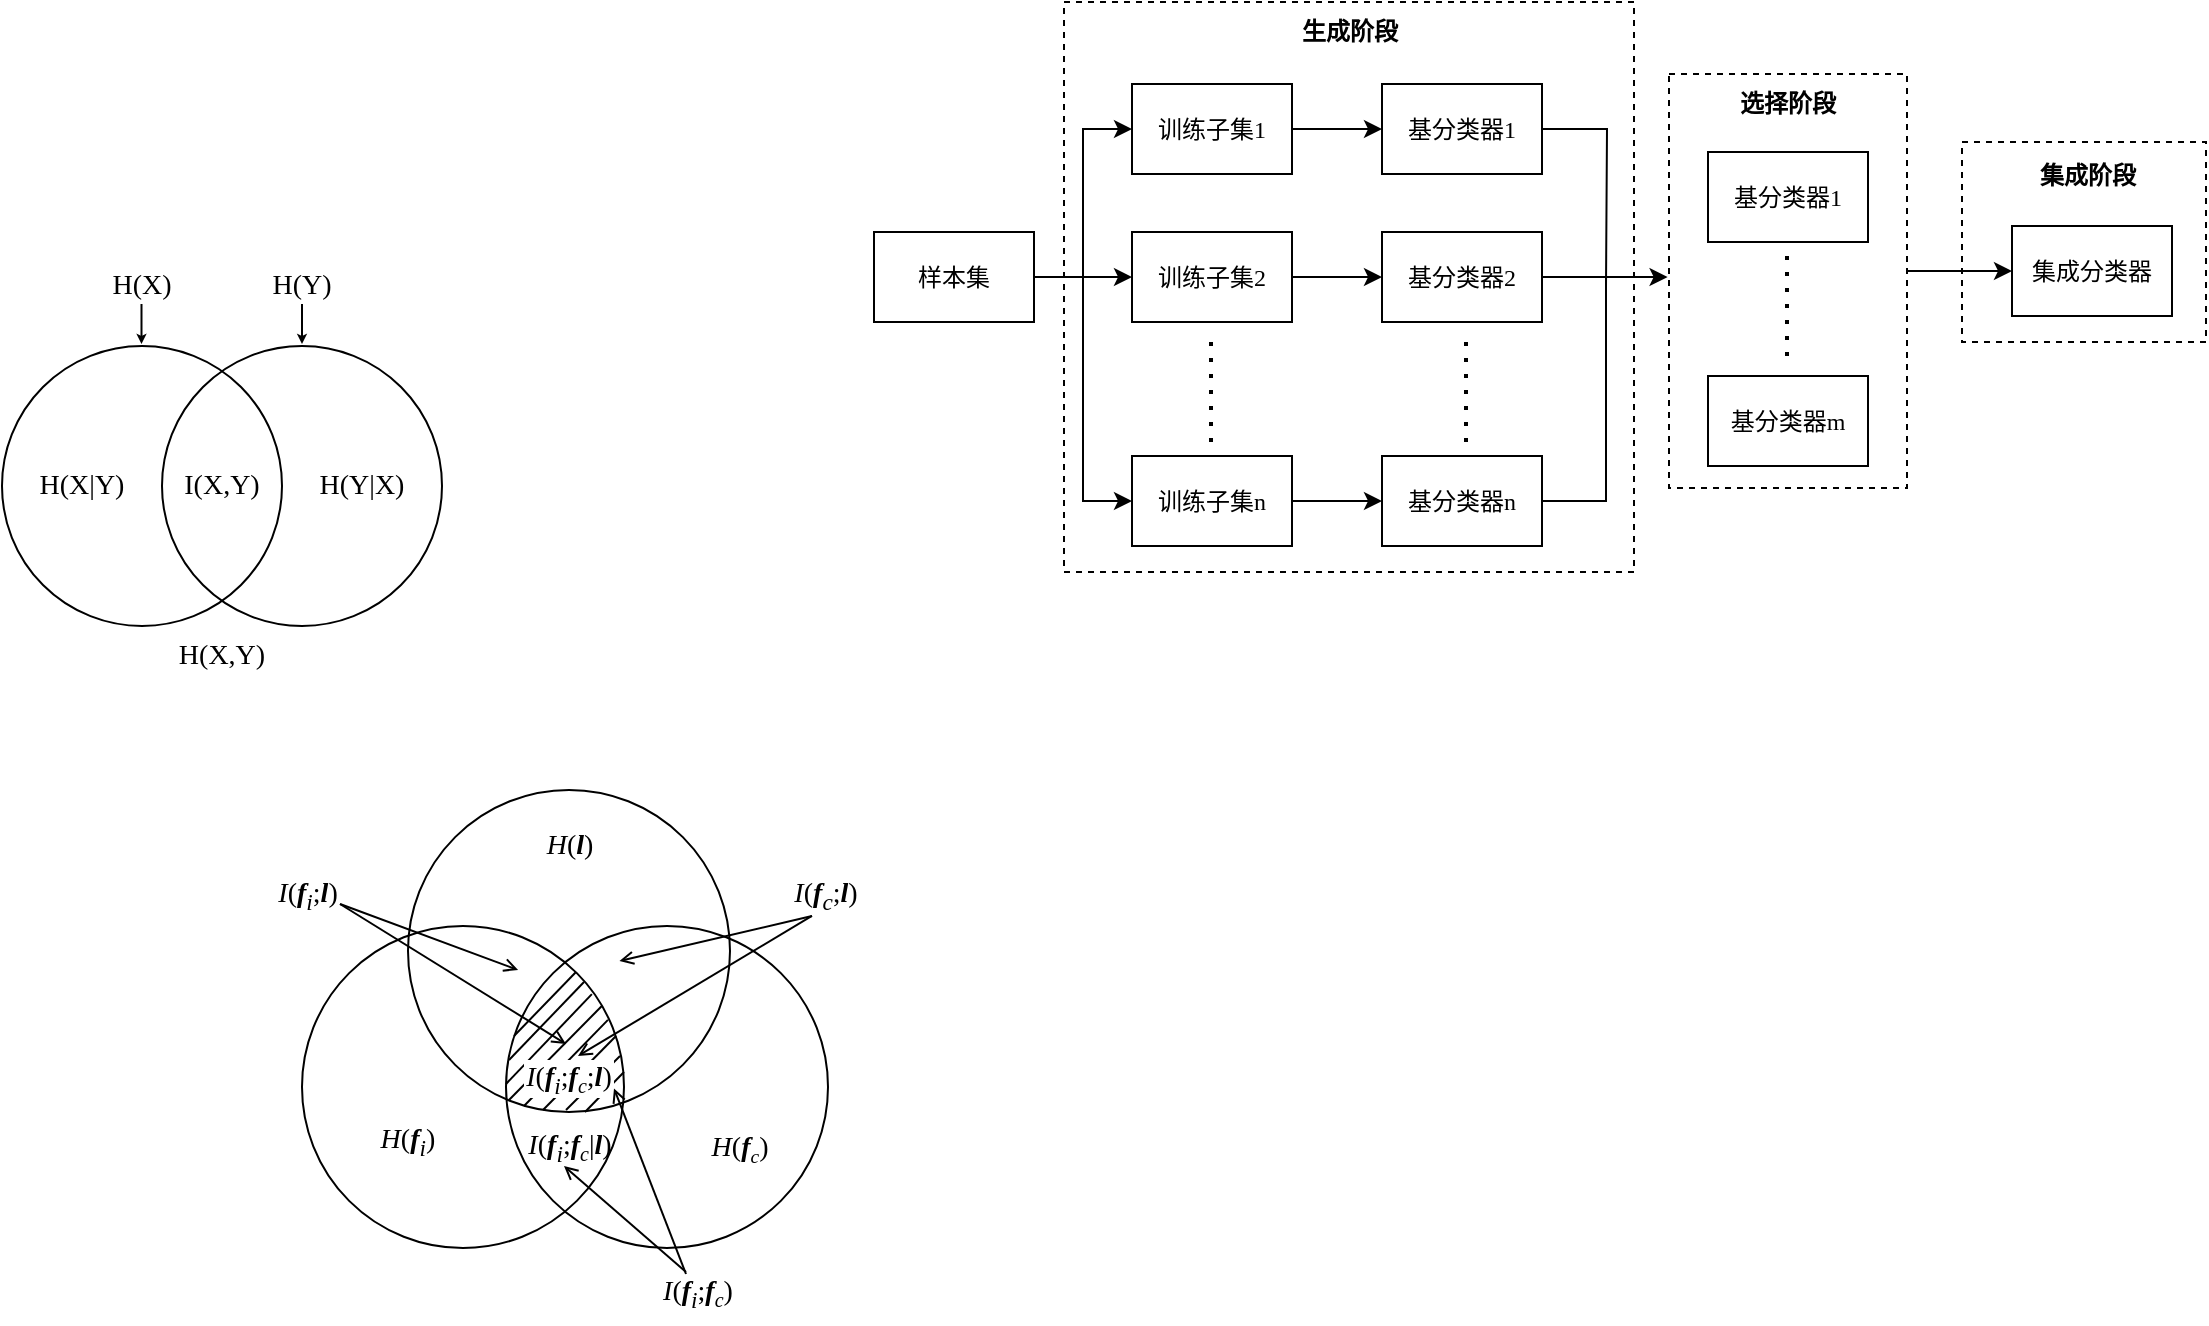 <mxfile version="16.4.8" type="github">
  <diagram id="7g9A9BgDdWMdeKxBjJu2" name="Page-1">
    <mxGraphModel dx="644" dy="445" grid="0" gridSize="10" guides="1" tooltips="1" connect="1" arrows="1" fold="1" page="0" pageScale="1" pageWidth="827" pageHeight="1169" math="0" shadow="0">
      <root>
        <mxCell id="0" />
        <mxCell id="1" parent="0" />
        <mxCell id="N56L63oEPhQaYUCGJgF1-35" value="" style="rounded=0;whiteSpace=wrap;html=1;fontFamily=Times New Roman;fontSize=12;dashed=1;" parent="1" vertex="1">
          <mxGeometry x="1100" y="108" width="122" height="100" as="geometry" />
        </mxCell>
        <mxCell id="N56L63oEPhQaYUCGJgF1-30" value="" style="rounded=0;whiteSpace=wrap;html=1;fontFamily=Times New Roman;fontSize=12;dashed=1;" parent="1" vertex="1">
          <mxGeometry x="651" y="38" width="285" height="285" as="geometry" />
        </mxCell>
        <mxCell id="N56L63oEPhQaYUCGJgF1-26" style="edgeStyle=orthogonalEdgeStyle;rounded=0;orthogonalLoop=1;jettySize=auto;html=1;entryX=0;entryY=0.5;entryDx=0;entryDy=0;fontFamily=Times New Roman;fontSize=12;" parent="1" source="N56L63oEPhQaYUCGJgF1-21" target="N56L63oEPhQaYUCGJgF1-12" edge="1">
          <mxGeometry relative="1" as="geometry">
            <Array as="points">
              <mxPoint x="1099" y="173" />
            </Array>
          </mxGeometry>
        </mxCell>
        <mxCell id="N56L63oEPhQaYUCGJgF1-21" value="" style="rounded=0;whiteSpace=wrap;html=1;fontFamily=Times New Roman;fontSize=12;dashed=1;" parent="1" vertex="1">
          <mxGeometry x="953.5" y="74" width="119" height="207" as="geometry" />
        </mxCell>
        <mxCell id="q_akoje34D1d-9LimHqc-17" value="" style="ellipse;whiteSpace=wrap;html=1;aspect=fixed;fillColor=none;" parent="1" vertex="1">
          <mxGeometry x="372" y="500" width="161" height="161" as="geometry" />
        </mxCell>
        <mxCell id="q_akoje34D1d-9LimHqc-16" value="" style="ellipse;whiteSpace=wrap;html=1;aspect=fixed;fillColor=none;" parent="1" vertex="1">
          <mxGeometry x="270" y="500" width="161" height="161" as="geometry" />
        </mxCell>
        <mxCell id="CO4AnY2mDWHyrc1pkmms-1" value="" style="ellipse;whiteSpace=wrap;html=1;aspect=fixed;fillColor=none;" parent="1" vertex="1">
          <mxGeometry x="120" y="210" width="140" height="140" as="geometry" />
        </mxCell>
        <mxCell id="CO4AnY2mDWHyrc1pkmms-3" value="" style="ellipse;whiteSpace=wrap;html=1;aspect=fixed;fillColor=none;" parent="1" vertex="1">
          <mxGeometry x="200" y="210" width="140" height="140" as="geometry" />
        </mxCell>
        <mxCell id="CO4AnY2mDWHyrc1pkmms-4" value="&lt;font face=&quot;Times New Roman&quot; style=&quot;font-size: 14px&quot;&gt;H(X|Y)&lt;/font&gt;" style="text;html=1;strokeColor=none;fillColor=none;align=center;verticalAlign=middle;whiteSpace=wrap;rounded=0;" parent="1" vertex="1">
          <mxGeometry x="130" y="265" width="60" height="30" as="geometry" />
        </mxCell>
        <mxCell id="CO4AnY2mDWHyrc1pkmms-5" value="&lt;font face=&quot;Times New Roman&quot; style=&quot;font-size: 14px&quot;&gt;I(X,Y)&lt;/font&gt;" style="text;html=1;strokeColor=none;fillColor=none;align=center;verticalAlign=middle;whiteSpace=wrap;rounded=0;" parent="1" vertex="1">
          <mxGeometry x="200" y="265" width="60" height="30" as="geometry" />
        </mxCell>
        <mxCell id="CO4AnY2mDWHyrc1pkmms-7" value="&lt;font face=&quot;Times New Roman&quot; style=&quot;font-size: 14px&quot;&gt;H(X)&lt;/font&gt;" style="text;html=1;strokeColor=none;fillColor=none;align=center;verticalAlign=middle;whiteSpace=wrap;rounded=0;" parent="1" vertex="1">
          <mxGeometry x="160" y="165" width="60" height="30" as="geometry" />
        </mxCell>
        <mxCell id="CO4AnY2mDWHyrc1pkmms-6" value="&lt;font face=&quot;Times New Roman&quot; style=&quot;font-size: 14px&quot;&gt;H(Y|X)&lt;/font&gt;" style="text;html=1;strokeColor=none;fillColor=none;align=center;verticalAlign=middle;whiteSpace=wrap;rounded=0;" parent="1" vertex="1">
          <mxGeometry x="270" y="265" width="60" height="30" as="geometry" />
        </mxCell>
        <mxCell id="CO4AnY2mDWHyrc1pkmms-8" value="&lt;font face=&quot;Times New Roman&quot; style=&quot;font-size: 14px&quot;&gt;H(Y)&lt;/font&gt;" style="text;html=1;strokeColor=none;fillColor=none;align=center;verticalAlign=middle;whiteSpace=wrap;rounded=0;" parent="1" vertex="1">
          <mxGeometry x="240" y="165" width="60" height="30" as="geometry" />
        </mxCell>
        <mxCell id="CO4AnY2mDWHyrc1pkmms-9" value="&lt;font face=&quot;Times New Roman&quot; style=&quot;font-size: 14px&quot;&gt;H(X,Y)&lt;/font&gt;" style="text;html=1;strokeColor=none;fillColor=none;align=center;verticalAlign=middle;whiteSpace=wrap;rounded=0;" parent="1" vertex="1">
          <mxGeometry x="200" y="350" width="60" height="30" as="geometry" />
        </mxCell>
        <mxCell id="CO4AnY2mDWHyrc1pkmms-11" value="" style="endArrow=classic;html=1;rounded=0;fontFamily=Times New Roman;fontSize=14;endSize=2;startSize=2;jumpSize=0;" parent="1" edge="1">
          <mxGeometry width="50" height="50" relative="1" as="geometry">
            <mxPoint x="189.75" y="189" as="sourcePoint" />
            <mxPoint x="189.75" y="209" as="targetPoint" />
            <Array as="points">
              <mxPoint x="189.75" y="209" />
            </Array>
          </mxGeometry>
        </mxCell>
        <mxCell id="q_akoje34D1d-9LimHqc-1" value="" style="ellipse;whiteSpace=wrap;html=1;aspect=fixed;fillColor=none;" parent="1" vertex="1">
          <mxGeometry x="323" y="432" width="161" height="161" as="geometry" />
        </mxCell>
        <mxCell id="CO4AnY2mDWHyrc1pkmms-12" value="" style="endArrow=classic;html=1;rounded=0;fontFamily=Times New Roman;fontSize=14;endSize=2;startSize=2;jumpSize=0;" parent="1" edge="1">
          <mxGeometry width="50" height="50" relative="1" as="geometry">
            <mxPoint x="270" y="189" as="sourcePoint" />
            <mxPoint x="270" y="209" as="targetPoint" />
            <Array as="points">
              <mxPoint x="270" y="209" />
            </Array>
          </mxGeometry>
        </mxCell>
        <mxCell id="q_akoje34D1d-9LimHqc-6" value="&lt;font face=&quot;Times New Roman&quot; style=&quot;font-size: 14px&quot;&gt;&lt;i&gt;H&lt;/i&gt;(&lt;b style=&quot;font-style: italic&quot;&gt;l&lt;/b&gt;)&lt;/font&gt;" style="text;html=1;strokeColor=none;fillColor=none;align=center;verticalAlign=middle;whiteSpace=wrap;rounded=0;" parent="1" vertex="1">
          <mxGeometry x="373.5" y="445" width="60" height="30" as="geometry" />
        </mxCell>
        <mxCell id="q_akoje34D1d-9LimHqc-7" value="&lt;font face=&quot;Times New Roman&quot; style=&quot;font-size: 14px&quot;&gt;&lt;i&gt;H&lt;/i&gt;(&lt;b style=&quot;font-style: italic&quot;&gt;f&lt;/b&gt;&lt;sub style=&quot;font-style: italic&quot;&gt;i&lt;/sub&gt;)&lt;/font&gt;" style="text;html=1;strokeColor=none;fillColor=none;align=center;verticalAlign=middle;whiteSpace=wrap;rounded=0;" parent="1" vertex="1">
          <mxGeometry x="293" y="593" width="60" height="30" as="geometry" />
        </mxCell>
        <mxCell id="q_akoje34D1d-9LimHqc-9" value="&lt;font face=&quot;Times New Roman&quot;&gt;&lt;span style=&quot;font-size: 14px&quot;&gt;&lt;i&gt;H&lt;/i&gt;(&lt;/span&gt;&lt;span style=&quot;font-style: italic ; font-weight: bold ; font-size: 14px&quot;&gt;f&lt;/span&gt;&lt;span style=&quot;font-style: italic ; font-size: 11.667px&quot;&gt;&lt;sub&gt;c&lt;/sub&gt;&lt;/span&gt;&lt;span style=&quot;font-size: 14px&quot;&gt;)&lt;/span&gt;&lt;/font&gt;" style="text;html=1;strokeColor=none;fillColor=none;align=center;verticalAlign=middle;whiteSpace=wrap;rounded=0;" parent="1" vertex="1">
          <mxGeometry x="459" y="596" width="60" height="30" as="geometry" />
        </mxCell>
        <mxCell id="q_akoje34D1d-9LimHqc-11" value="&lt;font face=&quot;Times New Roman&quot; style=&quot;font-size: 14px&quot;&gt;&lt;i&gt;I&lt;/i&gt;(&lt;b style=&quot;font-style: italic&quot;&gt;f&lt;/b&gt;&lt;sub style=&quot;font-style: italic&quot;&gt;i&lt;/sub&gt;;&lt;i style=&quot;font-weight: bold&quot;&gt;l&lt;/i&gt;)&lt;/font&gt;" style="text;html=1;strokeColor=none;fillColor=none;align=center;verticalAlign=middle;whiteSpace=wrap;rounded=0;" parent="1" vertex="1">
          <mxGeometry x="243" y="470" width="60" height="30" as="geometry" />
        </mxCell>
        <mxCell id="q_akoje34D1d-9LimHqc-12" value="&lt;font face=&quot;Times New Roman&quot; style=&quot;font-size: 14px&quot;&gt;&lt;i&gt;I&lt;/i&gt;(&lt;b style=&quot;font-style: italic&quot;&gt;f&lt;/b&gt;&lt;sub style=&quot;font-style: italic&quot;&gt;c&lt;/sub&gt;;&lt;i style=&quot;font-weight: bold&quot;&gt;l&lt;/i&gt;)&lt;/font&gt;" style="text;html=1;strokeColor=none;fillColor=none;align=center;verticalAlign=middle;whiteSpace=wrap;rounded=0;" parent="1" vertex="1">
          <mxGeometry x="502" y="470" width="60" height="30" as="geometry" />
        </mxCell>
        <mxCell id="q_akoje34D1d-9LimHqc-13" value="&lt;font face=&quot;Times New Roman&quot; style=&quot;font-size: 14px&quot;&gt;&lt;i&gt;I&lt;/i&gt;(&lt;b style=&quot;font-style: italic&quot;&gt;f&lt;/b&gt;&lt;sub style=&quot;font-style: italic&quot;&gt;i&lt;/sub&gt;;&lt;/font&gt;&lt;b style=&quot;font-family: &amp;#34;times new roman&amp;#34; ; font-size: 14px ; font-style: italic&quot;&gt;f&lt;/b&gt;&lt;sub style=&quot;font-family: &amp;#34;times new roman&amp;#34; ; font-style: italic&quot;&gt;c&lt;/sub&gt;&lt;font face=&quot;Times New Roman&quot; style=&quot;font-size: 14px&quot;&gt;)&lt;/font&gt;" style="text;html=1;strokeColor=none;fillColor=none;align=center;verticalAlign=middle;whiteSpace=wrap;rounded=0;" parent="1" vertex="1">
          <mxGeometry x="438" y="669" width="60" height="30" as="geometry" />
        </mxCell>
        <mxCell id="q_akoje34D1d-9LimHqc-15" value="&lt;font face=&quot;Times New Roman&quot; style=&quot;font-size: 14px&quot;&gt;&lt;i&gt;I&lt;/i&gt;(&lt;b style=&quot;font-style: italic&quot;&gt;f&lt;/b&gt;&lt;sub style=&quot;font-style: italic&quot;&gt;i&lt;/sub&gt;;&lt;/font&gt;&lt;b style=&quot;font-family: &amp;#34;times new roman&amp;#34; ; font-size: 14px ; font-style: italic&quot;&gt;f&lt;/b&gt;&lt;sub style=&quot;font-family: &amp;#34;times new roman&amp;#34; ; font-style: italic&quot;&gt;c&lt;/sub&gt;&lt;span style=&quot;font-family: &amp;#34;times new roman&amp;#34; ; font-size: 14px&quot;&gt;|&lt;/span&gt;&lt;i style=&quot;font-family: &amp;#34;times new roman&amp;#34; ; font-size: 14px ; font-weight: bold&quot;&gt;l&lt;/i&gt;&lt;font face=&quot;Times New Roman&quot; style=&quot;font-size: 14px&quot;&gt;)&lt;/font&gt;" style="text;html=1;strokeColor=none;fillColor=none;align=center;verticalAlign=middle;whiteSpace=wrap;rounded=0;" parent="1" vertex="1">
          <mxGeometry x="364.5" y="596" width="78" height="30" as="geometry" />
        </mxCell>
        <mxCell id="q_akoje34D1d-9LimHqc-21" value="" style="endArrow=none;html=1;rounded=0;sketch=0;hachureGap=4;fontFamily=Architects Daughter;fontSource=https%3A%2F%2Ffonts.googleapis.com%2Fcss%3Ffamily%3DArchitects%2BDaughter;fontSize=16;startSize=14;endSize=14;sourcePerimeterSpacing=8;targetPerimeterSpacing=8;curved=1;" parent="1" edge="1">
          <mxGeometry width="50" height="50" relative="1" as="geometry">
            <mxPoint x="376" y="555" as="sourcePoint" />
            <mxPoint x="407" y="523" as="targetPoint" />
          </mxGeometry>
        </mxCell>
        <mxCell id="q_akoje34D1d-9LimHqc-22" value="" style="endArrow=none;html=1;rounded=0;sketch=0;hachureGap=4;fontFamily=Architects Daughter;fontSource=https%3A%2F%2Ffonts.googleapis.com%2Fcss%3Ffamily%3DArchitects%2BDaughter;fontSize=16;startSize=14;endSize=14;sourcePerimeterSpacing=8;targetPerimeterSpacing=8;curved=1;" parent="1" edge="1">
          <mxGeometry width="50" height="50" relative="1" as="geometry">
            <mxPoint x="373.5" y="567" as="sourcePoint" />
            <mxPoint x="411" y="528" as="targetPoint" />
          </mxGeometry>
        </mxCell>
        <mxCell id="q_akoje34D1d-9LimHqc-23" value="" style="endArrow=none;html=1;rounded=0;sketch=0;hachureGap=4;fontFamily=Architects Daughter;fontSource=https%3A%2F%2Ffonts.googleapis.com%2Fcss%3Ffamily%3DArchitects%2BDaughter;fontSize=16;startSize=14;endSize=14;sourcePerimeterSpacing=8;targetPerimeterSpacing=8;curved=1;entryX=0.571;entryY=0.634;entryDx=0;entryDy=0;entryPerimeter=0;" parent="1" target="q_akoje34D1d-9LimHqc-1" edge="1">
          <mxGeometry width="50" height="50" relative="1" as="geometry">
            <mxPoint x="372" y="579" as="sourcePoint" />
            <mxPoint x="403" y="547.0" as="targetPoint" />
          </mxGeometry>
        </mxCell>
        <mxCell id="q_akoje34D1d-9LimHqc-24" value="" style="endArrow=none;html=1;rounded=0;sketch=0;hachureGap=4;fontFamily=Architects Daughter;fontSource=https%3A%2F%2Ffonts.googleapis.com%2Fcss%3Ffamily%3DArchitects%2BDaughter;fontSize=16;startSize=14;endSize=14;sourcePerimeterSpacing=8;targetPerimeterSpacing=8;curved=1;entryX=0.602;entryY=0.677;entryDx=0;entryDy=0;entryPerimeter=0;" parent="1" edge="1">
          <mxGeometry width="50" height="50" relative="1" as="geometry">
            <mxPoint x="373.5" y="587" as="sourcePoint" />
            <mxPoint x="419.922" y="539.997" as="targetPoint" />
          </mxGeometry>
        </mxCell>
        <mxCell id="q_akoje34D1d-9LimHqc-25" value="" style="endArrow=none;html=1;rounded=0;sketch=0;hachureGap=4;fontFamily=Architects Daughter;fontSource=https%3A%2F%2Ffonts.googleapis.com%2Fcss%3Ffamily%3DArchitects%2BDaughter;fontSize=16;startSize=14;endSize=14;sourcePerimeterSpacing=8;targetPerimeterSpacing=8;curved=1;entryX=0.621;entryY=0.714;entryDx=0;entryDy=0;entryPerimeter=0;" parent="1" target="q_akoje34D1d-9LimHqc-1" edge="1">
          <mxGeometry width="50" height="50" relative="1" as="geometry">
            <mxPoint x="381" y="590" as="sourcePoint" />
            <mxPoint x="412" y="558.0" as="targetPoint" />
          </mxGeometry>
        </mxCell>
        <mxCell id="q_akoje34D1d-9LimHqc-26" value="" style="endArrow=none;html=1;rounded=0;sketch=0;hachureGap=4;fontFamily=Architects Daughter;fontSource=https%3A%2F%2Ffonts.googleapis.com%2Fcss%3Ffamily%3DArchitects%2BDaughter;fontSize=16;startSize=14;endSize=14;sourcePerimeterSpacing=8;targetPerimeterSpacing=8;curved=1;entryX=0.646;entryY=0.77;entryDx=0;entryDy=0;entryPerimeter=0;" parent="1" edge="1">
          <mxGeometry width="50" height="50" relative="1" as="geometry">
            <mxPoint x="390.5" y="592" as="sourcePoint" />
            <mxPoint x="427.006" y="554.97" as="targetPoint" />
          </mxGeometry>
        </mxCell>
        <mxCell id="q_akoje34D1d-9LimHqc-27" value="" style="endArrow=none;html=1;rounded=0;sketch=0;hachureGap=4;fontFamily=Architects Daughter;fontSource=https%3A%2F%2Ffonts.googleapis.com%2Fcss%3Ffamily%3DArchitects%2BDaughter;fontSize=16;startSize=14;endSize=14;sourcePerimeterSpacing=8;targetPerimeterSpacing=8;curved=1;" parent="1" edge="1">
          <mxGeometry width="50" height="50" relative="1" as="geometry">
            <mxPoint x="402" y="592" as="sourcePoint" />
            <mxPoint x="429" y="565" as="targetPoint" />
          </mxGeometry>
        </mxCell>
        <mxCell id="q_akoje34D1d-9LimHqc-28" value="" style="endArrow=none;html=1;rounded=0;sketch=0;hachureGap=4;fontFamily=Architects Daughter;fontSource=https%3A%2F%2Ffonts.googleapis.com%2Fcss%3Ffamily%3DArchitects%2BDaughter;fontSize=16;startSize=14;endSize=14;sourcePerimeterSpacing=8;targetPerimeterSpacing=8;curved=1;" parent="1" edge="1">
          <mxGeometry width="50" height="50" relative="1" as="geometry">
            <mxPoint x="411.5" y="593" as="sourcePoint" />
            <mxPoint x="431" y="573" as="targetPoint" />
          </mxGeometry>
        </mxCell>
        <mxCell id="q_akoje34D1d-9LimHqc-14" value="&lt;font face=&quot;Times New Roman&quot; style=&quot;font-size: 14px&quot;&gt;&lt;i&gt;I&lt;/i&gt;(&lt;b style=&quot;font-style: italic&quot;&gt;f&lt;/b&gt;&lt;sub style=&quot;font-style: italic&quot;&gt;i&lt;/sub&gt;;&lt;/font&gt;&lt;b style=&quot;font-family: &amp;#34;times new roman&amp;#34; ; font-size: 14px ; font-style: italic&quot;&gt;f&lt;/b&gt;&lt;sub style=&quot;font-family: &amp;#34;times new roman&amp;#34; ; font-style: italic&quot;&gt;c&lt;/sub&gt;&lt;span style=&quot;font-family: &amp;#34;times new roman&amp;#34; ; font-size: 14px&quot;&gt;;&lt;/span&gt;&lt;i style=&quot;font-family: &amp;#34;times new roman&amp;#34; ; font-size: 14px ; font-weight: bold&quot;&gt;l&lt;/i&gt;&lt;font face=&quot;Times New Roman&quot; style=&quot;font-size: 14px&quot;&gt;)&lt;/font&gt;" style="text;html=1;strokeColor=none;fillColor=default;align=center;verticalAlign=middle;whiteSpace=wrap;rounded=0;" parent="1" vertex="1">
          <mxGeometry x="381" y="567" width="45" height="19" as="geometry" />
        </mxCell>
        <mxCell id="N56L63oEPhQaYUCGJgF1-28" style="edgeStyle=orthogonalEdgeStyle;rounded=0;orthogonalLoop=1;jettySize=auto;html=1;fontFamily=Times New Roman;fontSize=12;startArrow=none;startFill=0;endArrow=none;endFill=0;" parent="1" source="N56L63oEPhQaYUCGJgF1-2" edge="1">
          <mxGeometry relative="1" as="geometry">
            <mxPoint x="922" y="180" as="targetPoint" />
          </mxGeometry>
        </mxCell>
        <mxCell id="N56L63oEPhQaYUCGJgF1-2" value="&lt;font face=&quot;Times New Roman&quot; style=&quot;font-size: 12px&quot;&gt;基分类器1&lt;/font&gt;" style="rounded=0;whiteSpace=wrap;html=1;" parent="1" vertex="1">
          <mxGeometry x="810" y="79" width="80" height="45" as="geometry" />
        </mxCell>
        <mxCell id="N56L63oEPhQaYUCGJgF1-13" value="" style="edgeStyle=orthogonalEdgeStyle;rounded=0;orthogonalLoop=1;jettySize=auto;html=1;fontFamily=Times New Roman;fontSize=12;" parent="1" source="N56L63oEPhQaYUCGJgF1-3" target="N56L63oEPhQaYUCGJgF1-5" edge="1">
          <mxGeometry relative="1" as="geometry" />
        </mxCell>
        <mxCell id="N56L63oEPhQaYUCGJgF1-15" style="edgeStyle=orthogonalEdgeStyle;rounded=0;orthogonalLoop=1;jettySize=auto;html=1;entryX=0;entryY=0.5;entryDx=0;entryDy=0;fontFamily=Times New Roman;fontSize=12;" parent="1" source="N56L63oEPhQaYUCGJgF1-3" target="N56L63oEPhQaYUCGJgF1-4" edge="1">
          <mxGeometry relative="1" as="geometry" />
        </mxCell>
        <mxCell id="N56L63oEPhQaYUCGJgF1-16" style="edgeStyle=orthogonalEdgeStyle;rounded=0;orthogonalLoop=1;jettySize=auto;html=1;entryX=0;entryY=0.5;entryDx=0;entryDy=0;fontFamily=Times New Roman;fontSize=12;" parent="1" source="N56L63oEPhQaYUCGJgF1-3" target="N56L63oEPhQaYUCGJgF1-6" edge="1">
          <mxGeometry relative="1" as="geometry" />
        </mxCell>
        <mxCell id="N56L63oEPhQaYUCGJgF1-3" value="&lt;font face=&quot;Times New Roman&quot; style=&quot;font-size: 12px&quot;&gt;样本集&lt;/font&gt;" style="rounded=0;whiteSpace=wrap;html=1;" parent="1" vertex="1">
          <mxGeometry x="556" y="153" width="80" height="45" as="geometry" />
        </mxCell>
        <mxCell id="N56L63oEPhQaYUCGJgF1-18" value="" style="edgeStyle=orthogonalEdgeStyle;rounded=0;orthogonalLoop=1;jettySize=auto;html=1;fontFamily=Times New Roman;fontSize=12;" parent="1" source="N56L63oEPhQaYUCGJgF1-4" target="N56L63oEPhQaYUCGJgF1-2" edge="1">
          <mxGeometry relative="1" as="geometry" />
        </mxCell>
        <mxCell id="N56L63oEPhQaYUCGJgF1-4" value="&lt;font face=&quot;Times New Roman&quot; style=&quot;font-size: 12px&quot;&gt;训练子集1&lt;/font&gt;" style="rounded=0;whiteSpace=wrap;html=1;" parent="1" vertex="1">
          <mxGeometry x="685" y="79" width="80" height="45" as="geometry" />
        </mxCell>
        <mxCell id="N56L63oEPhQaYUCGJgF1-19" value="" style="edgeStyle=orthogonalEdgeStyle;rounded=0;orthogonalLoop=1;jettySize=auto;html=1;fontFamily=Times New Roman;fontSize=12;" parent="1" source="N56L63oEPhQaYUCGJgF1-5" target="N56L63oEPhQaYUCGJgF1-7" edge="1">
          <mxGeometry relative="1" as="geometry" />
        </mxCell>
        <mxCell id="N56L63oEPhQaYUCGJgF1-5" value="&lt;font face=&quot;Times New Roman&quot; style=&quot;font-size: 12px&quot;&gt;训练子集2&lt;/font&gt;" style="rounded=0;whiteSpace=wrap;html=1;" parent="1" vertex="1">
          <mxGeometry x="685" y="153" width="80" height="45" as="geometry" />
        </mxCell>
        <mxCell id="N56L63oEPhQaYUCGJgF1-20" value="" style="edgeStyle=orthogonalEdgeStyle;rounded=0;orthogonalLoop=1;jettySize=auto;html=1;fontFamily=Times New Roman;fontSize=12;" parent="1" source="N56L63oEPhQaYUCGJgF1-6" target="N56L63oEPhQaYUCGJgF1-8" edge="1">
          <mxGeometry relative="1" as="geometry" />
        </mxCell>
        <mxCell id="N56L63oEPhQaYUCGJgF1-6" value="&lt;font face=&quot;Times New Roman&quot; style=&quot;font-size: 12px&quot;&gt;训练子集n&lt;/font&gt;" style="rounded=0;whiteSpace=wrap;html=1;" parent="1" vertex="1">
          <mxGeometry x="685" y="265" width="80" height="45" as="geometry" />
        </mxCell>
        <mxCell id="N56L63oEPhQaYUCGJgF1-25" style="edgeStyle=orthogonalEdgeStyle;rounded=0;orthogonalLoop=1;jettySize=auto;html=1;fontFamily=Times New Roman;fontSize=12;" parent="1" source="N56L63oEPhQaYUCGJgF1-7" edge="1">
          <mxGeometry relative="1" as="geometry">
            <mxPoint x="952.8" y="175.5" as="targetPoint" />
          </mxGeometry>
        </mxCell>
        <mxCell id="N56L63oEPhQaYUCGJgF1-7" value="&lt;font face=&quot;Times New Roman&quot; style=&quot;font-size: 12px&quot;&gt;基分类器2&lt;/font&gt;" style="rounded=0;whiteSpace=wrap;html=1;" parent="1" vertex="1">
          <mxGeometry x="810" y="153" width="80" height="45" as="geometry" />
        </mxCell>
        <mxCell id="N56L63oEPhQaYUCGJgF1-29" style="edgeStyle=orthogonalEdgeStyle;rounded=0;orthogonalLoop=1;jettySize=auto;html=1;fontFamily=Times New Roman;fontSize=12;startArrow=none;startFill=0;endArrow=none;endFill=0;" parent="1" source="N56L63oEPhQaYUCGJgF1-8" edge="1">
          <mxGeometry relative="1" as="geometry">
            <mxPoint x="922.0" y="175" as="targetPoint" />
            <Array as="points">
              <mxPoint x="922" y="288" />
            </Array>
          </mxGeometry>
        </mxCell>
        <mxCell id="N56L63oEPhQaYUCGJgF1-8" value="&lt;font face=&quot;Times New Roman&quot; style=&quot;font-size: 12px&quot;&gt;基分类器n&lt;/font&gt;" style="rounded=0;whiteSpace=wrap;html=1;" parent="1" vertex="1">
          <mxGeometry x="810" y="265" width="80" height="45" as="geometry" />
        </mxCell>
        <mxCell id="N56L63oEPhQaYUCGJgF1-9" value="&lt;font face=&quot;Times New Roman&quot; style=&quot;font-size: 12px&quot;&gt;基分类器1&lt;/font&gt;" style="rounded=0;whiteSpace=wrap;html=1;" parent="1" vertex="1">
          <mxGeometry x="973" y="113" width="80" height="45" as="geometry" />
        </mxCell>
        <mxCell id="N56L63oEPhQaYUCGJgF1-11" value="&lt;font face=&quot;Times New Roman&quot; style=&quot;font-size: 12px&quot;&gt;基分类器m&lt;/font&gt;" style="rounded=0;whiteSpace=wrap;html=1;" parent="1" vertex="1">
          <mxGeometry x="973" y="225" width="80" height="45" as="geometry" />
        </mxCell>
        <mxCell id="N56L63oEPhQaYUCGJgF1-12" value="&lt;font face=&quot;Times New Roman&quot; style=&quot;font-size: 12px&quot;&gt;集成分类器&lt;/font&gt;" style="rounded=0;whiteSpace=wrap;html=1;" parent="1" vertex="1">
          <mxGeometry x="1125" y="150" width="80" height="45" as="geometry" />
        </mxCell>
        <mxCell id="N56L63oEPhQaYUCGJgF1-32" value="&lt;b&gt;生成阶段&lt;/b&gt;" style="text;html=1;strokeColor=none;fillColor=none;align=center;verticalAlign=middle;whiteSpace=wrap;rounded=0;dashed=1;fontFamily=Times New Roman;fontSize=12;" parent="1" vertex="1">
          <mxGeometry x="763.5" y="38" width="60" height="30" as="geometry" />
        </mxCell>
        <mxCell id="N56L63oEPhQaYUCGJgF1-33" value="&lt;b&gt;选择阶段&lt;/b&gt;" style="text;html=1;strokeColor=none;fillColor=none;align=center;verticalAlign=middle;whiteSpace=wrap;rounded=0;dashed=1;fontFamily=Times New Roman;fontSize=12;" parent="1" vertex="1">
          <mxGeometry x="983" y="74" width="60" height="30" as="geometry" />
        </mxCell>
        <mxCell id="N56L63oEPhQaYUCGJgF1-34" value="&lt;b&gt;集成阶段&lt;/b&gt;" style="text;html=1;strokeColor=none;fillColor=none;align=center;verticalAlign=middle;whiteSpace=wrap;rounded=0;dashed=1;fontFamily=Times New Roman;fontSize=12;" parent="1" vertex="1">
          <mxGeometry x="1132.5" y="110" width="60" height="30" as="geometry" />
        </mxCell>
        <mxCell id="N56L63oEPhQaYUCGJgF1-36" value="" style="endArrow=none;dashed=1;html=1;dashPattern=1 3;strokeWidth=2;rounded=0;fontFamily=Times New Roman;fontSize=12;" parent="1" edge="1">
          <mxGeometry width="50" height="50" relative="1" as="geometry">
            <mxPoint x="852" y="258" as="sourcePoint" />
            <mxPoint x="852" y="208" as="targetPoint" />
          </mxGeometry>
        </mxCell>
        <mxCell id="N56L63oEPhQaYUCGJgF1-38" value="" style="endArrow=none;dashed=1;html=1;dashPattern=1 3;strokeWidth=2;rounded=0;fontFamily=Times New Roman;fontSize=12;" parent="1" edge="1">
          <mxGeometry width="50" height="50" relative="1" as="geometry">
            <mxPoint x="724.5" y="258" as="sourcePoint" />
            <mxPoint x="724.5" y="208" as="targetPoint" />
          </mxGeometry>
        </mxCell>
        <mxCell id="N56L63oEPhQaYUCGJgF1-39" value="" style="endArrow=none;dashed=1;html=1;dashPattern=1 3;strokeWidth=2;rounded=0;fontFamily=Times New Roman;fontSize=12;" parent="1" edge="1">
          <mxGeometry width="50" height="50" relative="1" as="geometry">
            <mxPoint x="1012.5" y="215" as="sourcePoint" />
            <mxPoint x="1012.5" y="165" as="targetPoint" />
          </mxGeometry>
        </mxCell>
        <mxCell id="c4nfCOAOf-pjttWAHG3i-1" value="" style="edgeStyle=none;orthogonalLoop=1;jettySize=auto;html=1;rounded=0;endArrow=open;startSize=14;endSize=5;sourcePerimeterSpacing=8;targetPerimeterSpacing=8;curved=1;exitX=0.767;exitY=0.633;exitDx=0;exitDy=0;exitPerimeter=0;entryX=0.342;entryY=0.559;entryDx=0;entryDy=0;entryPerimeter=0;strokeWidth=1;" edge="1" parent="1" source="q_akoje34D1d-9LimHqc-11" target="q_akoje34D1d-9LimHqc-1">
          <mxGeometry width="120" relative="1" as="geometry">
            <mxPoint x="252" y="504" as="sourcePoint" />
            <mxPoint x="372" y="504" as="targetPoint" />
            <Array as="points" />
          </mxGeometry>
        </mxCell>
        <mxCell id="c4nfCOAOf-pjttWAHG3i-2" value="" style="edgeStyle=none;orthogonalLoop=1;jettySize=auto;html=1;rounded=0;endArrow=open;startSize=14;endSize=5;sourcePerimeterSpacing=8;targetPerimeterSpacing=8;curved=1;exitX=0.767;exitY=0.633;exitDx=0;exitDy=0;exitPerimeter=0;" edge="1" parent="1">
          <mxGeometry width="120" relative="1" as="geometry">
            <mxPoint x="289" y="489" as="sourcePoint" />
            <mxPoint x="402" y="559" as="targetPoint" />
            <Array as="points" />
          </mxGeometry>
        </mxCell>
        <mxCell id="c4nfCOAOf-pjttWAHG3i-3" value="" style="edgeStyle=none;orthogonalLoop=1;jettySize=auto;html=1;rounded=0;endArrow=open;startSize=14;endSize=5;sourcePerimeterSpacing=8;targetPerimeterSpacing=8;curved=1;exitX=0.383;exitY=0.833;exitDx=0;exitDy=0;exitPerimeter=0;" edge="1" parent="1" source="q_akoje34D1d-9LimHqc-12">
          <mxGeometry width="120" relative="1" as="geometry">
            <mxPoint x="509" y="500" as="sourcePoint" />
            <mxPoint x="408" y="565" as="targetPoint" />
            <Array as="points" />
          </mxGeometry>
        </mxCell>
        <mxCell id="c4nfCOAOf-pjttWAHG3i-5" value="" style="edgeStyle=none;orthogonalLoop=1;jettySize=auto;html=1;rounded=0;endArrow=open;startSize=14;endSize=5;sourcePerimeterSpacing=8;targetPerimeterSpacing=8;curved=1;exitX=0.383;exitY=0.633;exitDx=0;exitDy=0;exitPerimeter=0;" edge="1" parent="1">
          <mxGeometry width="120" relative="1" as="geometry">
            <mxPoint x="524.98" y="494.99" as="sourcePoint" />
            <mxPoint x="428.728" y="517.547" as="targetPoint" />
            <Array as="points" />
          </mxGeometry>
        </mxCell>
        <mxCell id="c4nfCOAOf-pjttWAHG3i-6" value="" style="edgeStyle=none;orthogonalLoop=1;jettySize=auto;html=1;rounded=0;endArrow=open;startSize=14;endSize=5;sourcePerimeterSpacing=8;targetPerimeterSpacing=8;curved=1;entryX=1;entryY=0.75;entryDx=0;entryDy=0;" edge="1" parent="1" target="q_akoje34D1d-9LimHqc-14">
          <mxGeometry width="120" relative="1" as="geometry">
            <mxPoint x="462" y="674" as="sourcePoint" />
            <mxPoint x="507" y="673" as="targetPoint" />
            <Array as="points" />
          </mxGeometry>
        </mxCell>
        <mxCell id="c4nfCOAOf-pjttWAHG3i-7" value="" style="edgeStyle=none;orthogonalLoop=1;jettySize=auto;html=1;rounded=0;endArrow=open;startSize=14;endSize=5;sourcePerimeterSpacing=8;targetPerimeterSpacing=8;curved=1;entryX=1;entryY=0.75;entryDx=0;entryDy=0;" edge="1" parent="1">
          <mxGeometry width="120" relative="1" as="geometry">
            <mxPoint x="462" y="673" as="sourcePoint" />
            <mxPoint x="401" y="620" as="targetPoint" />
            <Array as="points" />
          </mxGeometry>
        </mxCell>
      </root>
    </mxGraphModel>
  </diagram>
</mxfile>
